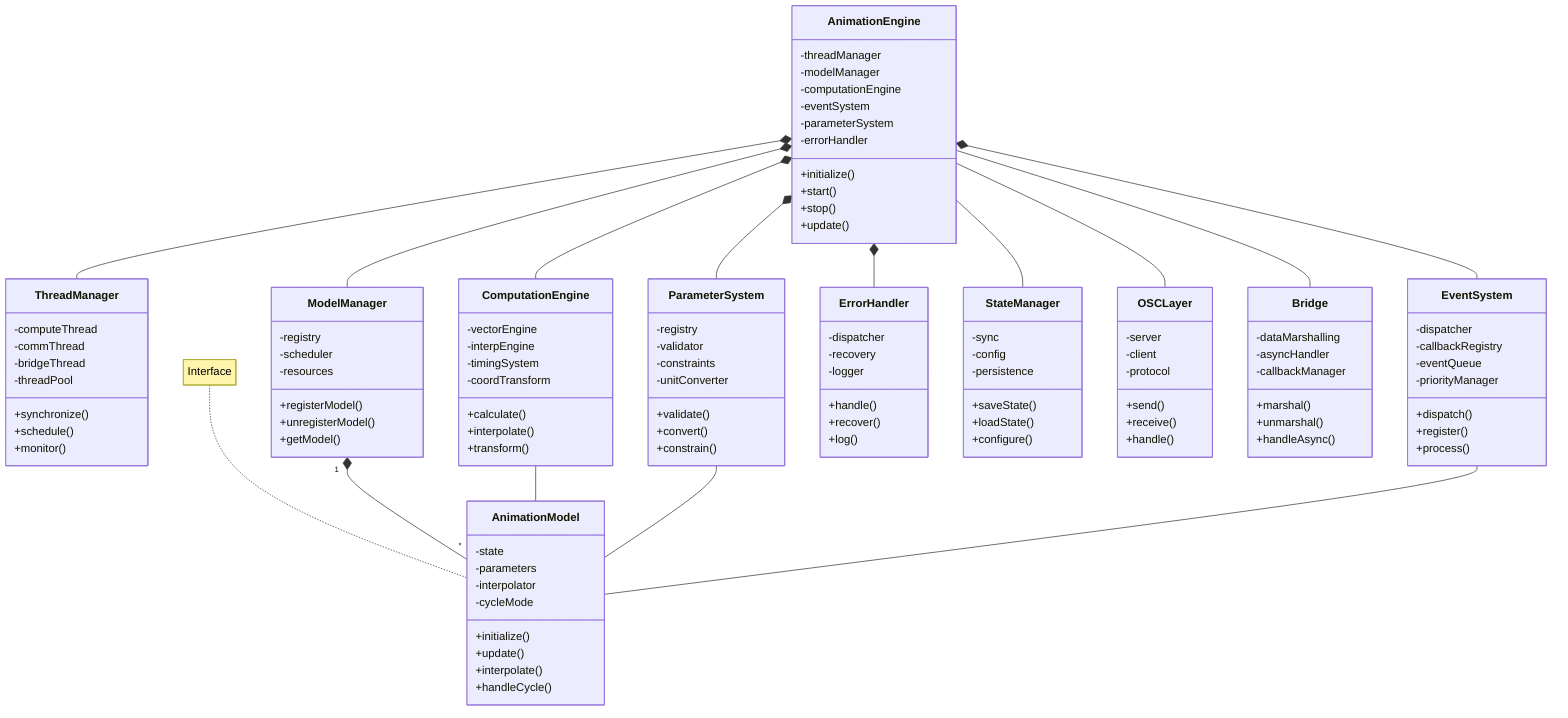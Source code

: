 classDiagram
    class AnimationEngine {
        -threadManager
        -modelManager
        -computationEngine
        -eventSystem
        -parameterSystem
        -errorHandler
        +initialize()
        +start()
        +stop()
        +update()
    }

    class ThreadManager {
        -computeThread
        -commThread
        -bridgeThread
        -threadPool
        +synchronize()
        +schedule()
        +monitor()
    }

    class ModelManager {
        -registry
        -scheduler
        -resources
        +registerModel()
        +unregisterModel()
        +getModel()
    }

    class ComputationEngine {
        -vectorEngine
        -interpEngine
        -timingSystem
        -coordTransform
        +calculate()
        +interpolate()
        +transform()
    }

    class EventSystem {
        -dispatcher
        -callbackRegistry
        -eventQueue
        -priorityManager
        +dispatch()
        +register()
        +process()
    }

    class ParameterSystem {
        -registry
        -validator
        -constraints
        -unitConverter
        +validate()
        +convert()
        +constrain()
    }

    class ErrorHandler {
        -dispatcher
        -recovery
        -logger
        +handle()
        +recover()
        +log()
    }

    class StateManager {
        -sync
        -config
        -persistence
        +saveState()
        +loadState()
        +configure()
    }

    class OSCLayer {
        -server
        -client
        -protocol
        +send()
        +receive()
        +handle()
    }

    class Bridge {
        -dataMarshalling
        -asyncHandler
        -callbackManager
        +marshal()
        +unmarshal()
        +handleAsync()
    }

    class AnimationModel {
        -state
        -parameters
        -interpolator
        -cycleMode
        +initialize()
        +update()
        +interpolate()
        +handleCycle()
    }

    AnimationEngine *-- ThreadManager
    AnimationEngine *-- ModelManager
    AnimationEngine *-- ComputationEngine
    AnimationEngine *-- EventSystem
    AnimationEngine *-- ParameterSystem
    AnimationEngine *-- ErrorHandler

    ModelManager "1" *-- "*" AnimationModel
    ComputationEngine -- AnimationModel
    ParameterSystem -- AnimationModel
    EventSystem -- AnimationModel

    AnimationEngine -- StateManager
    AnimationEngine -- OSCLayer
    AnimationEngine -- Bridge

    note for AnimationModel "Interface"